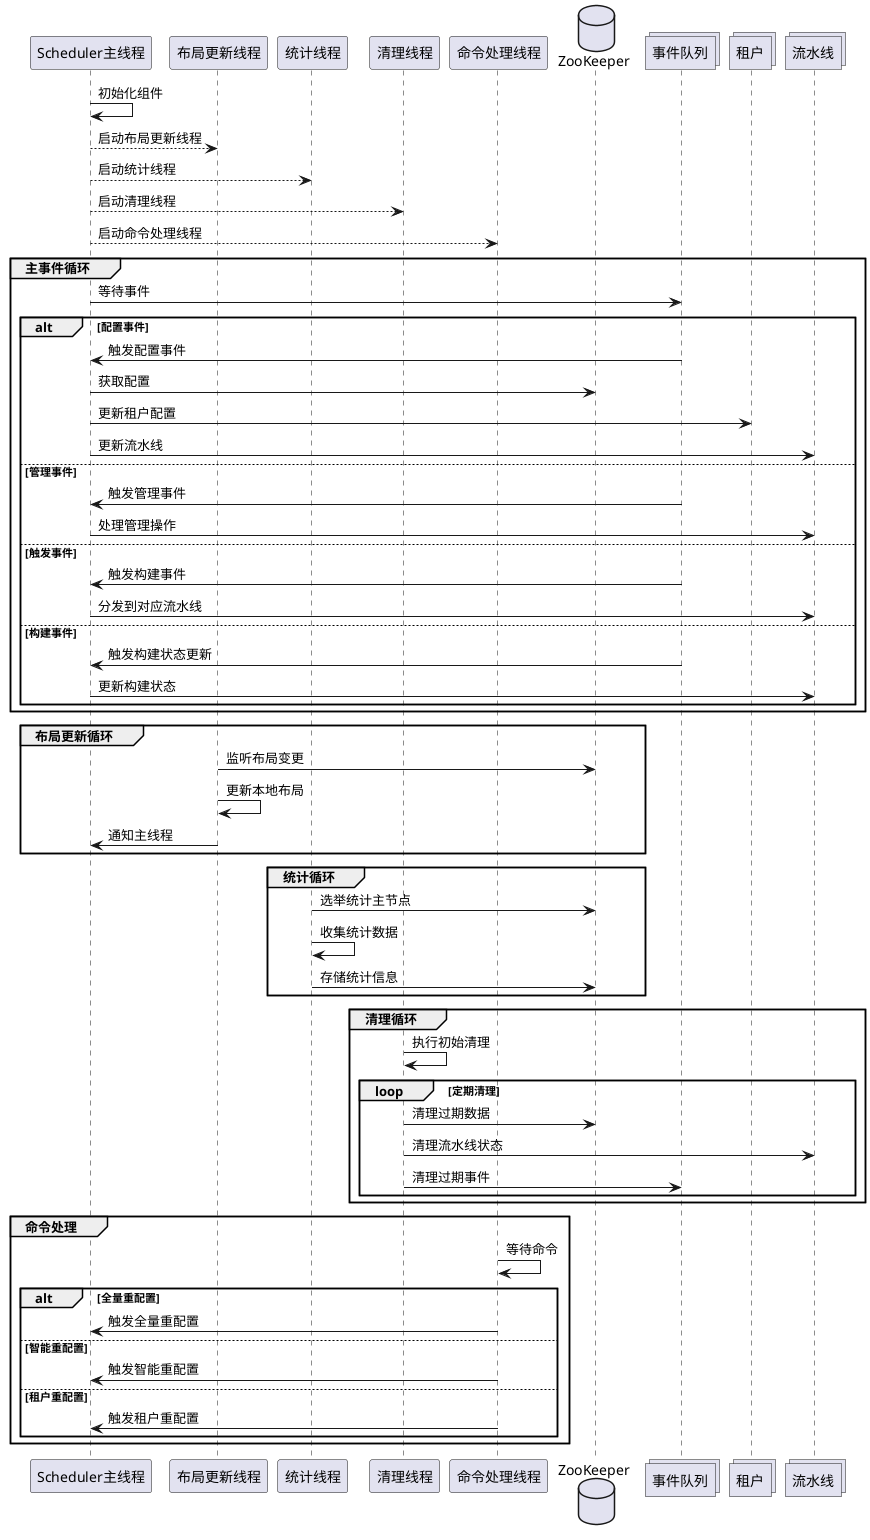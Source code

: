 @startuml
skinparam backgroundColor white
skinparam handwritten false

' 定义参与者
participant "Scheduler主线程" as Main
participant "布局更新线程" as Layout
participant "统计线程" as Stats
participant "清理线程" as Cleanup
participant "命令处理线程" as Command
database "ZooKeeper" as ZK
collections "事件队列" as Events
collections "租户" as Tenants
collections "流水线" as Pipelines

' 初始化流程
Main -> Main: 初始化组件
Main --> Layout: 启动布局更新线程
Main --> Stats: 启动统计线程
Main --> Cleanup: 启动清理线程
Main --> Command: 启动命令处理线程

' 主事件循环
group 主事件循环
    Main -> Events: 等待事件

    alt 配置事件
        Events -> Main: 触发配置事件
        Main -> ZK: 获取配置
        Main -> Tenants: 更新租户配置
        Main -> Pipelines: 更新流水线
    else 管理事件
        Events -> Main: 触发管理事件
        Main -> Pipelines: 处理管理操作
    else 触发事件
        Events -> Main: 触发构建事件
        Main -> Pipelines: 分发到对应流水线
    else 构建事件
        Events -> Main: 触发构建状态更新
        Main -> Pipelines: 更新构建状态
    end
end

' 布局更新线程
group 布局更新循环
    Layout -> ZK: 监听布局变更
    Layout -> Layout: 更新本地布局
    Layout -> Main: 通知主线程
end

' 统计线程
group 统计循环
    Stats -> ZK: 选举统计主节点
    Stats -> Stats: 收集统计数据
    Stats -> ZK: 存储统计信息
end

' 清理线程
group 清理循环
    Cleanup -> Cleanup: 执行初始清理
    loop 定期清理
        Cleanup -> ZK: 清理过期数据
        Cleanup -> Pipelines: 清理流水线状态
        Cleanup -> Events: 清理过期事件
    end
end

' 命令处理线程
group 命令处理
    Command -> Command: 等待命令
    alt 全量重配置
        Command -> Main: 触发全量重配置
    else 智能重配置
        Command -> Main: 触发智能重配置
    else 租户重配置
        Command -> Main: 触发租户重配置
    end
end

@enduml